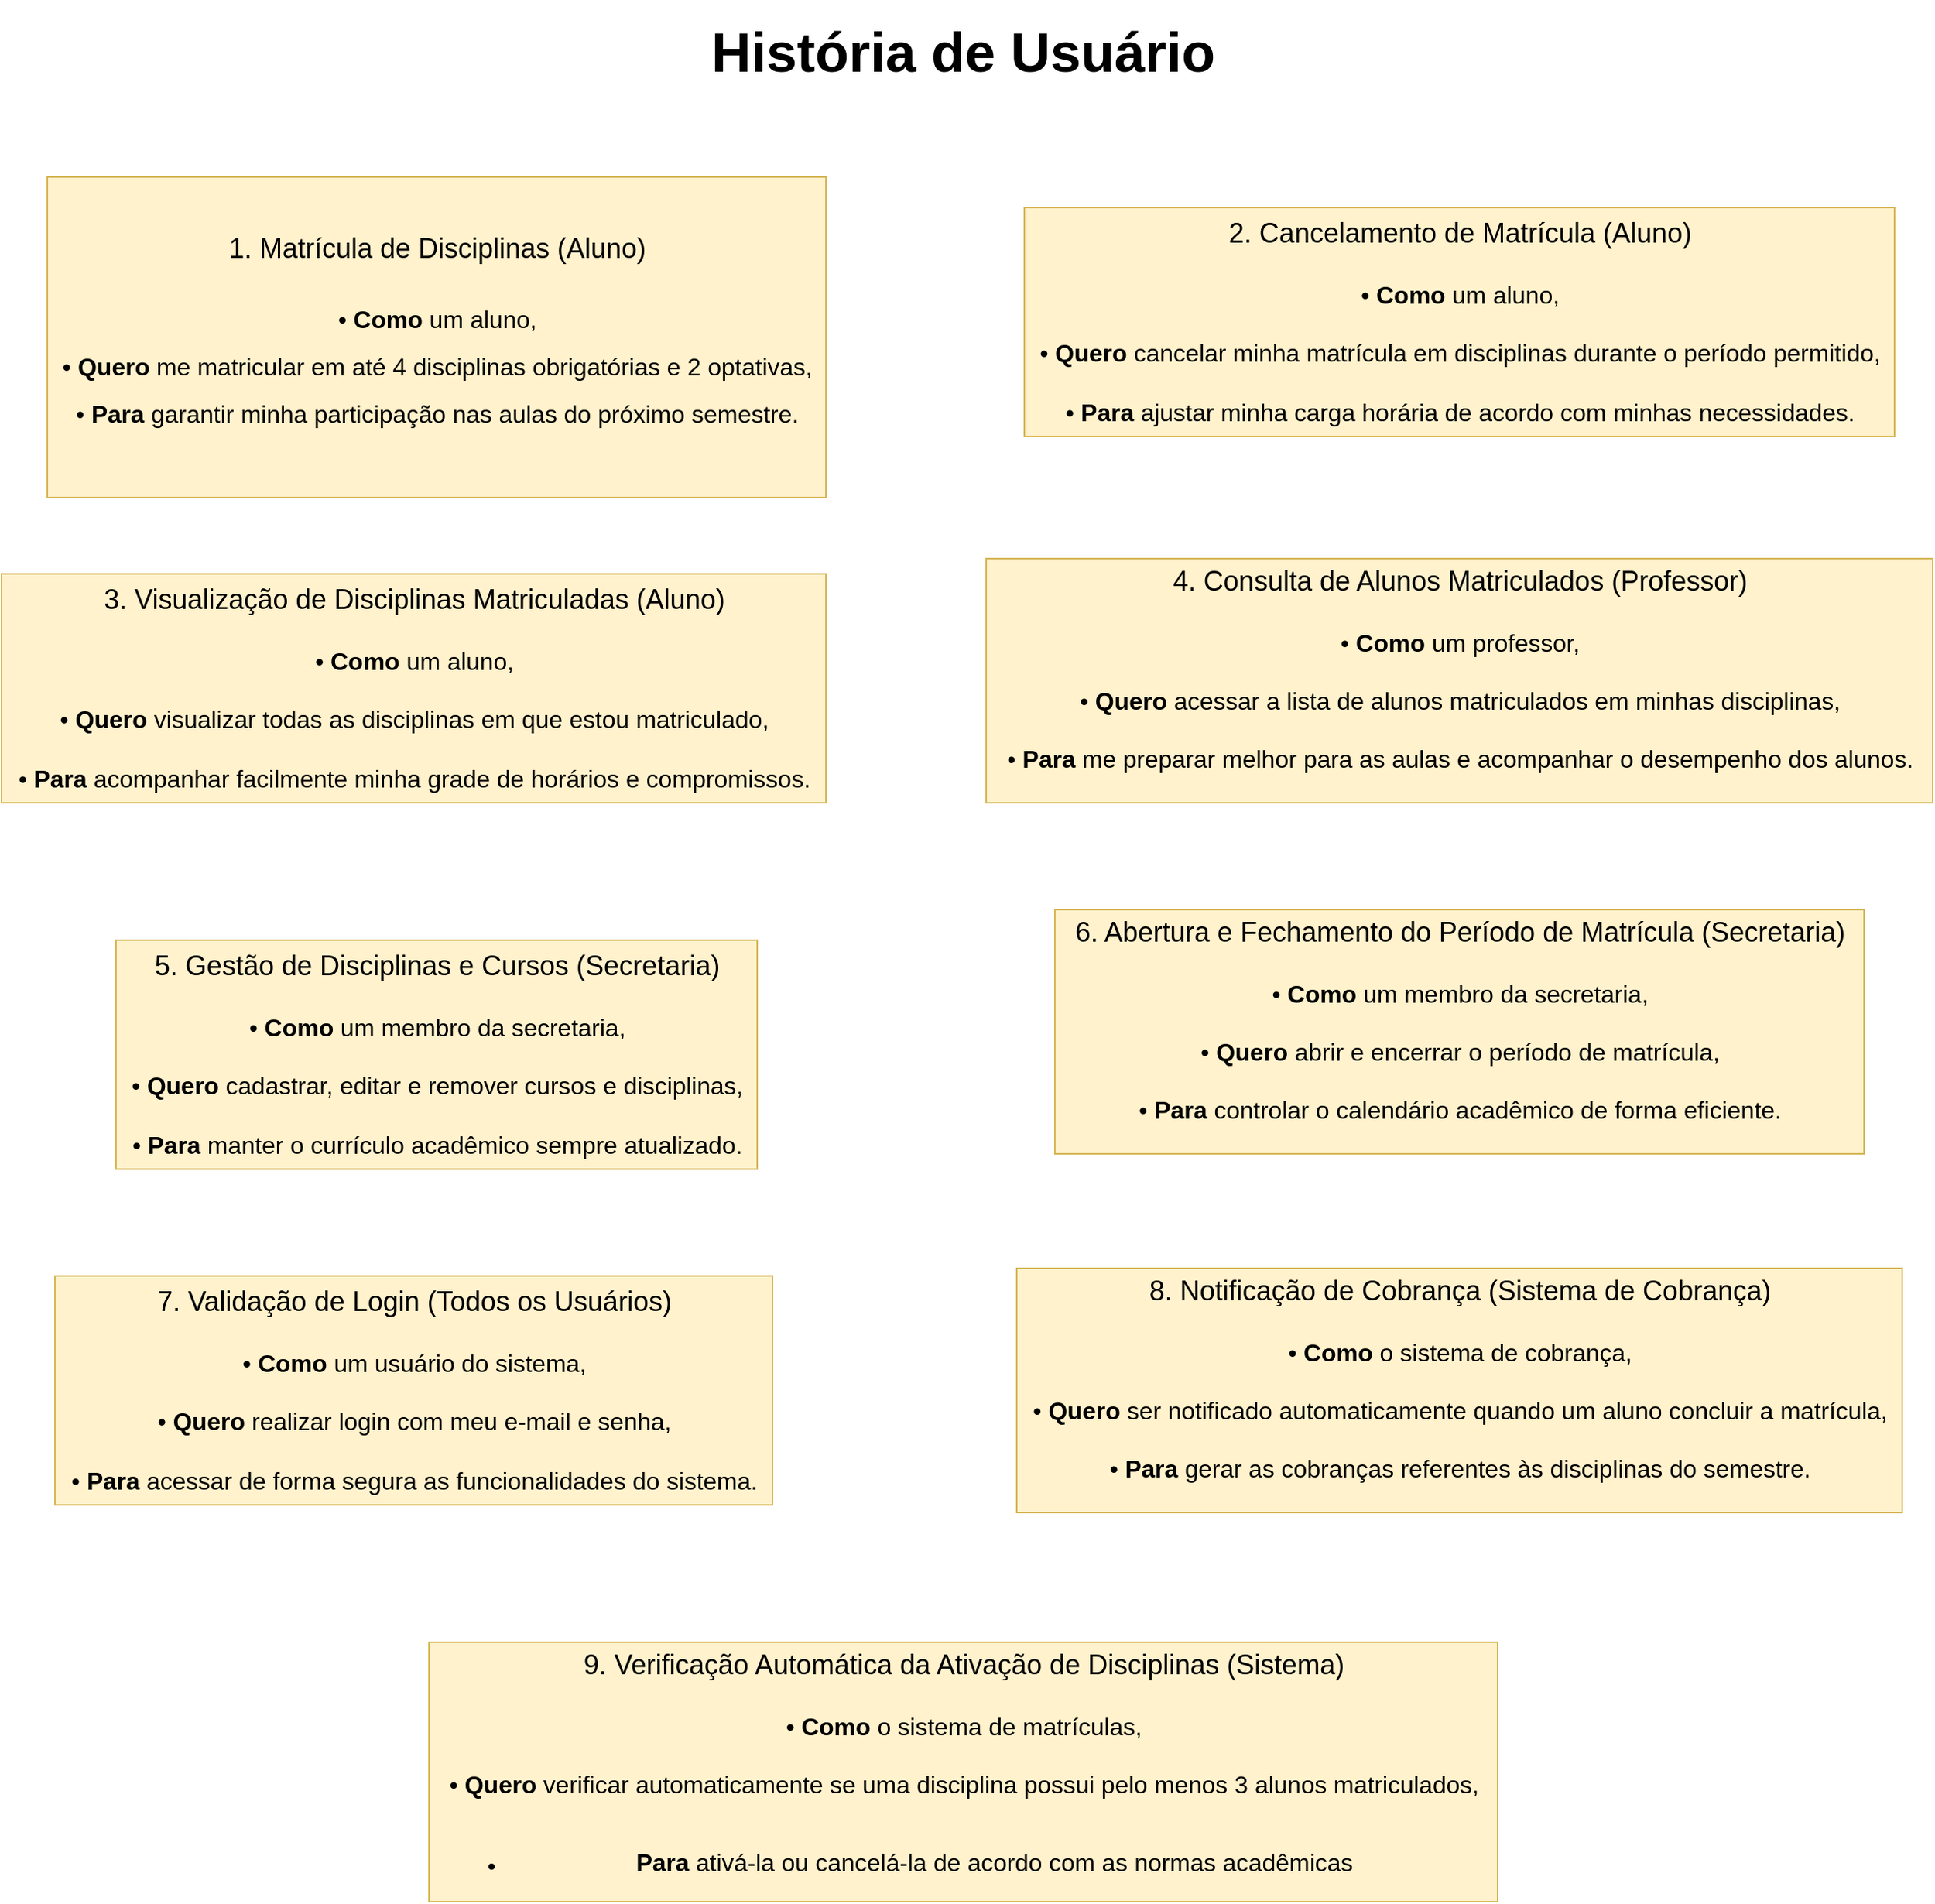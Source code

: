 <mxfile version="26.0.11">
  <diagram id="wFE0QG_FPsp0jaGvCLVb" name="Page-1">
    <mxGraphModel dx="3235" dy="1335" grid="1" gridSize="10" guides="1" tooltips="1" connect="1" arrows="1" fold="1" page="1" pageScale="1" pageWidth="850" pageHeight="1100" math="0" shadow="0">
      <root>
        <mxCell id="0" />
        <mxCell id="1" parent="0" />
        <mxCell id="OYiiZ0HlDMGkYRRTiYdv-2" value="&lt;p style=&quot;text-align: left;&quot; class=&quot;p1&quot;&gt;&lt;span class=&quot;s1&quot;&gt;&lt;b&gt;&lt;font style=&quot;font-size: 36px;&quot;&gt;História de Usuário&lt;/font&gt;&lt;/b&gt;&lt;/span&gt;&lt;/p&gt;&lt;div&gt;&lt;span class=&quot;s1&quot;&gt;&lt;br&gt;&lt;/span&gt;&lt;/div&gt;" style="text;html=1;align=center;verticalAlign=middle;whiteSpace=wrap;rounded=0;" vertex="1" parent="1">
          <mxGeometry x="260" y="50" width="360" height="30" as="geometry" />
        </mxCell>
        <mxCell id="OYiiZ0HlDMGkYRRTiYdv-4" value="&lt;div&gt;&lt;font style=&quot;font-size: 18px;&quot;&gt;2. Cancelamento de Matrícula (Aluno)&lt;/font&gt;&lt;/div&gt;&lt;div&gt;&lt;font size=&quot;3&quot;&gt;&lt;br&gt;&lt;/font&gt;&lt;/div&gt;&lt;div&gt;&lt;font size=&quot;3&quot;&gt;• &lt;b&gt;Como&lt;/b&gt; um aluno,&lt;/font&gt;&lt;/div&gt;&lt;div&gt;&lt;font size=&quot;3&quot;&gt;&lt;br&gt;&lt;/font&gt;&lt;/div&gt;&lt;div&gt;&lt;font size=&quot;3&quot;&gt;• &lt;b&gt;Quero&lt;/b&gt; cancelar minha matrícula em disciplinas durante o período permitido,&lt;/font&gt;&lt;/div&gt;&lt;div&gt;&lt;font size=&quot;3&quot;&gt;&lt;br&gt;&lt;/font&gt;&lt;/div&gt;&lt;div&gt;&lt;font size=&quot;3&quot;&gt;• &lt;b&gt;Para&lt;/b&gt; ajustar minha carga horária de acordo com minhas necessidades.&lt;/font&gt;&lt;/div&gt;" style="text;html=1;align=center;verticalAlign=middle;resizable=0;points=[];autosize=1;strokeColor=#d6b656;fillColor=#fff2cc;" vertex="1" parent="1">
          <mxGeometry x="480" y="160" width="570" height="150" as="geometry" />
        </mxCell>
        <mxCell id="OYiiZ0HlDMGkYRRTiYdv-5" value="&lt;h1 style=&quot;margin-top: 0px;&quot;&gt;&lt;p style=&quot;font-weight: 400;&quot; class=&quot;p1&quot;&gt;&lt;font style=&quot;font-size: 18px;&quot;&gt;&lt;span style=&quot;background-color: transparent; color: light-dark(rgb(0, 0, 0), rgb(255, 255, 255));&quot; class=&quot;s2&quot;&gt;1.&lt;span style=&quot;&quot; class=&quot;Apple-tab-span&quot;&gt;&amp;nbsp;&lt;/span&gt;&lt;/span&gt;&lt;span style=&quot;background-color: transparent; color: light-dark(rgb(0, 0, 0), rgb(255, 255, 255));&quot; class=&quot;s3&quot;&gt;Matrícula de Disciplinas (Aluno)&lt;/span&gt;&lt;/font&gt;&lt;/p&gt;&lt;/h1&gt;&lt;p class=&quot;p3&quot;&gt;&lt;font size=&quot;3&quot;&gt;&lt;span class=&quot;s2&quot;&gt;&lt;span class=&quot;Apple-tab-span&quot;&gt;&lt;/span&gt;•&lt;span class=&quot;Apple-tab-span&quot;&gt;&amp;nbsp;&lt;/span&gt;&lt;/span&gt;&lt;span class=&quot;s3&quot;&gt;&lt;b&gt;Como&lt;/b&gt;&lt;/span&gt;&lt;span class=&quot;s2&quot;&gt;&amp;nbsp;um aluno,&lt;/span&gt;&lt;/font&gt;&lt;/p&gt;&lt;p class=&quot;p3&quot;&gt;&lt;font size=&quot;3&quot;&gt;&lt;span class=&quot;s2&quot;&gt;&lt;span class=&quot;Apple-tab-span&quot;&gt;&lt;/span&gt;•&lt;span class=&quot;Apple-tab-span&quot;&gt;&amp;nbsp;&lt;/span&gt;&lt;/span&gt;&lt;span class=&quot;s3&quot;&gt;&lt;b&gt;Quero&lt;/b&gt;&lt;/span&gt;&lt;span class=&quot;s2&quot;&gt;&amp;nbsp;me matricular em até 4 disciplinas obrigatórias e 2 optativas,&lt;/span&gt;&lt;/font&gt;&lt;/p&gt;&lt;p class=&quot;p3&quot;&gt;&lt;font size=&quot;3&quot;&gt;&lt;span class=&quot;s2&quot;&gt;&lt;span class=&quot;Apple-tab-span&quot;&gt;&lt;/span&gt;•&lt;span class=&quot;Apple-tab-span&quot;&gt;&amp;nbsp;&lt;/span&gt;&lt;/span&gt;&lt;span class=&quot;s3&quot;&gt;&lt;b&gt;Para&lt;/b&gt;&lt;/span&gt;&lt;span class=&quot;s2&quot;&gt;&amp;nbsp;garantir minha participação nas aulas do próximo semestre.&lt;/span&gt;&lt;/font&gt;&lt;/p&gt;&lt;p class=&quot;p2&quot;&gt;&lt;br style=&quot;text-align: left; text-wrap-mode: wrap;&quot;&gt;&lt;/p&gt;" style="text;html=1;align=center;verticalAlign=middle;resizable=0;points=[];autosize=1;strokeColor=#d6b656;fillColor=#fff2cc;" vertex="1" parent="1">
          <mxGeometry x="-160" y="140" width="510" height="210" as="geometry" />
        </mxCell>
        <mxCell id="OYiiZ0HlDMGkYRRTiYdv-6" value="&lt;div&gt;&lt;font style=&quot;font-size: 18px;&quot;&gt;3. Visualização de Disciplinas Matriculadas (Aluno)&lt;/font&gt;&lt;/div&gt;&lt;div&gt;&lt;font size=&quot;3&quot;&gt;&lt;br&gt;&lt;/font&gt;&lt;/div&gt;&lt;div&gt;&lt;font size=&quot;3&quot;&gt;• &lt;b&gt;Como&lt;/b&gt; um aluno,&lt;/font&gt;&lt;/div&gt;&lt;div&gt;&lt;font size=&quot;3&quot;&gt;&lt;br&gt;&lt;/font&gt;&lt;/div&gt;&lt;div&gt;&lt;font size=&quot;3&quot;&gt;• &lt;b&gt;Quero&lt;/b&gt; visualizar todas as disciplinas em que estou matriculado,&lt;/font&gt;&lt;/div&gt;&lt;div&gt;&lt;font size=&quot;3&quot;&gt;&lt;br&gt;&lt;/font&gt;&lt;/div&gt;&lt;div&gt;&lt;font size=&quot;3&quot;&gt;• &lt;b&gt;Para&lt;/b&gt; acompanhar facilmente minha grade de horários e compromissos.&lt;/font&gt;&lt;/div&gt;" style="text;html=1;align=center;verticalAlign=middle;resizable=0;points=[];autosize=1;strokeColor=#d6b656;fillColor=#fff2cc;" vertex="1" parent="1">
          <mxGeometry x="-190" y="400" width="540" height="150" as="geometry" />
        </mxCell>
        <mxCell id="OYiiZ0HlDMGkYRRTiYdv-7" value="&lt;div&gt;&lt;font style=&quot;font-size: 18px;&quot;&gt;4. Consulta de Alunos Matriculados (Professor)&lt;/font&gt;&lt;/div&gt;&lt;div&gt;&lt;font size=&quot;3&quot;&gt;&lt;br&gt;&lt;/font&gt;&lt;/div&gt;&lt;div&gt;&lt;font size=&quot;3&quot;&gt;• &lt;b&gt;Como&lt;/b&gt; um professor,&lt;/font&gt;&lt;/div&gt;&lt;div&gt;&lt;font size=&quot;3&quot;&gt;&lt;br&gt;&lt;/font&gt;&lt;/div&gt;&lt;div&gt;&lt;font size=&quot;3&quot;&gt;• &lt;b&gt;Quero&lt;/b&gt; acessar a lista de alunos matriculados em minhas disciplinas,&lt;/font&gt;&lt;/div&gt;&lt;div&gt;&lt;font size=&quot;3&quot;&gt;&lt;br&gt;&lt;/font&gt;&lt;/div&gt;&lt;div&gt;&lt;font size=&quot;3&quot;&gt;• &lt;b&gt;Para&lt;/b&gt; me preparar melhor para as aulas e acompanhar o desempenho dos alunos.&lt;/font&gt;&lt;/div&gt;&lt;div&gt;&lt;br&gt;&lt;/div&gt;" style="text;html=1;align=center;verticalAlign=middle;resizable=0;points=[];autosize=1;strokeColor=#d6b656;fillColor=#fff2cc;" vertex="1" parent="1">
          <mxGeometry x="455" y="390" width="620" height="160" as="geometry" />
        </mxCell>
        <mxCell id="OYiiZ0HlDMGkYRRTiYdv-8" value="&lt;div&gt;&lt;font style=&quot;font-size: 18px;&quot;&gt;5. Gestão de Disciplinas e Cursos (Secretaria)&lt;/font&gt;&lt;/div&gt;&lt;div&gt;&lt;font size=&quot;3&quot;&gt;&lt;br&gt;&lt;/font&gt;&lt;/div&gt;&lt;div&gt;&lt;font size=&quot;3&quot;&gt;• &lt;b&gt;Como&lt;/b&gt; um membro da secretaria,&lt;/font&gt;&lt;/div&gt;&lt;div&gt;&lt;font size=&quot;3&quot;&gt;&lt;br&gt;&lt;/font&gt;&lt;/div&gt;&lt;div&gt;&lt;font size=&quot;3&quot;&gt;• &lt;b&gt;Quero&lt;/b&gt; cadastrar, editar e remover cursos e disciplinas,&lt;/font&gt;&lt;/div&gt;&lt;div&gt;&lt;font size=&quot;3&quot;&gt;&lt;br&gt;&lt;/font&gt;&lt;/div&gt;&lt;div&gt;&lt;font size=&quot;3&quot;&gt;• &lt;b&gt;Para&lt;/b&gt; manter o currículo acadêmico sempre atualizado.&lt;/font&gt;&lt;/div&gt;" style="text;html=1;align=center;verticalAlign=middle;resizable=0;points=[];autosize=1;strokeColor=#d6b656;fillColor=#fff2cc;" vertex="1" parent="1">
          <mxGeometry x="-115" y="640" width="420" height="150" as="geometry" />
        </mxCell>
        <mxCell id="OYiiZ0HlDMGkYRRTiYdv-9" value="&lt;div&gt;&lt;font style=&quot;font-size: 18px;&quot;&gt;6. Abertura e Fechamento do Período de Matrícula (Secretaria)&lt;/font&gt;&lt;/div&gt;&lt;div&gt;&lt;font size=&quot;3&quot;&gt;&lt;br&gt;&lt;/font&gt;&lt;/div&gt;&lt;div&gt;&lt;font size=&quot;3&quot;&gt;• &lt;b&gt;Como&lt;/b&gt; um membro da secretaria,&lt;/font&gt;&lt;/div&gt;&lt;div&gt;&lt;font size=&quot;3&quot;&gt;&lt;br&gt;&lt;/font&gt;&lt;/div&gt;&lt;div&gt;&lt;font size=&quot;3&quot;&gt;• &lt;b&gt;Quero&lt;/b&gt; abrir e encerrar o período de matrícula,&lt;/font&gt;&lt;/div&gt;&lt;div&gt;&lt;font size=&quot;3&quot;&gt;&lt;br&gt;&lt;/font&gt;&lt;/div&gt;&lt;div&gt;&lt;font size=&quot;3&quot;&gt;• &lt;b&gt;Para&lt;/b&gt; controlar o calendário acadêmico de forma eficiente.&lt;/font&gt;&lt;/div&gt;&lt;div&gt;&lt;br&gt;&lt;/div&gt;" style="text;html=1;align=center;verticalAlign=middle;resizable=0;points=[];autosize=1;strokeColor=#d6b656;fillColor=#fff2cc;" vertex="1" parent="1">
          <mxGeometry x="500" y="620" width="530" height="160" as="geometry" />
        </mxCell>
        <mxCell id="OYiiZ0HlDMGkYRRTiYdv-10" value="&lt;div&gt;&lt;font style=&quot;font-size: 18px;&quot;&gt;7. Validação de Login (Todos os Usuários)&lt;/font&gt;&lt;/div&gt;&lt;div&gt;&lt;font size=&quot;3&quot;&gt;&lt;br&gt;&lt;/font&gt;&lt;/div&gt;&lt;div&gt;&lt;font size=&quot;3&quot;&gt;• &lt;b&gt;Como&lt;/b&gt; um usuário do sistema,&lt;/font&gt;&lt;/div&gt;&lt;div&gt;&lt;font size=&quot;3&quot;&gt;&lt;br&gt;&lt;/font&gt;&lt;/div&gt;&lt;div&gt;&lt;font size=&quot;3&quot;&gt;• &lt;b&gt;Quero&lt;/b&gt; realizar login com meu e-mail e senha,&lt;/font&gt;&lt;/div&gt;&lt;div&gt;&lt;font size=&quot;3&quot;&gt;&lt;br&gt;&lt;/font&gt;&lt;/div&gt;&lt;div&gt;&lt;font size=&quot;3&quot;&gt;• &lt;b&gt;Para&lt;/b&gt; acessar de forma segura as funcionalidades do sistema.&lt;/font&gt;&lt;/div&gt;" style="text;html=1;align=center;verticalAlign=middle;resizable=0;points=[];autosize=1;strokeColor=#d6b656;fillColor=#fff2cc;" vertex="1" parent="1">
          <mxGeometry x="-155" y="860" width="470" height="150" as="geometry" />
        </mxCell>
        <mxCell id="OYiiZ0HlDMGkYRRTiYdv-11" value="&lt;div&gt;&lt;font style=&quot;font-size: 18px;&quot;&gt;8. Notificação de Cobrança (Sistema de Cobrança)&lt;/font&gt;&lt;/div&gt;&lt;div&gt;&lt;font size=&quot;3&quot;&gt;&lt;br&gt;&lt;/font&gt;&lt;/div&gt;&lt;div&gt;&lt;font size=&quot;3&quot;&gt;• &lt;b&gt;Como&lt;/b&gt; o sistema de cobrança,&lt;/font&gt;&lt;/div&gt;&lt;div&gt;&lt;font size=&quot;3&quot;&gt;&lt;br&gt;&lt;/font&gt;&lt;/div&gt;&lt;div&gt;&lt;font size=&quot;3&quot;&gt;• &lt;b&gt;Quero&lt;/b&gt; ser notificado automaticamente quando um aluno concluir a matrícula,&lt;/font&gt;&lt;/div&gt;&lt;div&gt;&lt;font size=&quot;3&quot;&gt;&lt;br&gt;&lt;/font&gt;&lt;/div&gt;&lt;div&gt;&lt;font size=&quot;3&quot;&gt;• &lt;b&gt;Para&lt;/b&gt; gerar as cobranças referentes às disciplinas do semestre.&lt;/font&gt;&lt;/div&gt;&lt;div&gt;&lt;br&gt;&lt;/div&gt;" style="text;html=1;align=center;verticalAlign=middle;resizable=0;points=[];autosize=1;strokeColor=#d6b656;fillColor=#fff2cc;" vertex="1" parent="1">
          <mxGeometry x="475" y="855" width="580" height="160" as="geometry" />
        </mxCell>
        <mxCell id="OYiiZ0HlDMGkYRRTiYdv-12" value="&lt;div&gt;&lt;font style=&quot;font-size: 18px;&quot;&gt;9. Verificação Automática da Ativação de Disciplinas (Sistema)&lt;/font&gt;&lt;/div&gt;&lt;div&gt;&lt;font size=&quot;3&quot;&gt;&lt;br&gt;&lt;/font&gt;&lt;/div&gt;&lt;div&gt;&lt;font size=&quot;3&quot;&gt;• &lt;b&gt;Como&lt;/b&gt; o sistema de matrículas,&lt;/font&gt;&lt;/div&gt;&lt;div&gt;&lt;font size=&quot;3&quot;&gt;&lt;br&gt;&lt;/font&gt;&lt;/div&gt;&lt;div&gt;&lt;font size=&quot;3&quot;&gt;• &lt;b&gt;Quero&lt;/b&gt; verificar automaticamente se uma disciplina possui pelo menos 3 alunos matriculados,&lt;/font&gt;&lt;/div&gt;&lt;div&gt;&lt;font size=&quot;3&quot;&gt;&lt;br&gt;&lt;/font&gt;&lt;/div&gt;&lt;div&gt;&lt;ul&gt;&lt;li&gt;&lt;font size=&quot;3&quot;&gt;&lt;b&gt;Para &lt;/b&gt;ativá-la ou cancelá-la de acordo com as normas acadêmicas&lt;/font&gt;&lt;/li&gt;&lt;/ul&gt;&lt;/div&gt;" style="text;html=1;align=center;verticalAlign=middle;resizable=0;points=[];autosize=1;strokeColor=#d6b656;fillColor=#fff2cc;" vertex="1" parent="1">
          <mxGeometry x="90" y="1100" width="700" height="170" as="geometry" />
        </mxCell>
      </root>
    </mxGraphModel>
  </diagram>
</mxfile>
